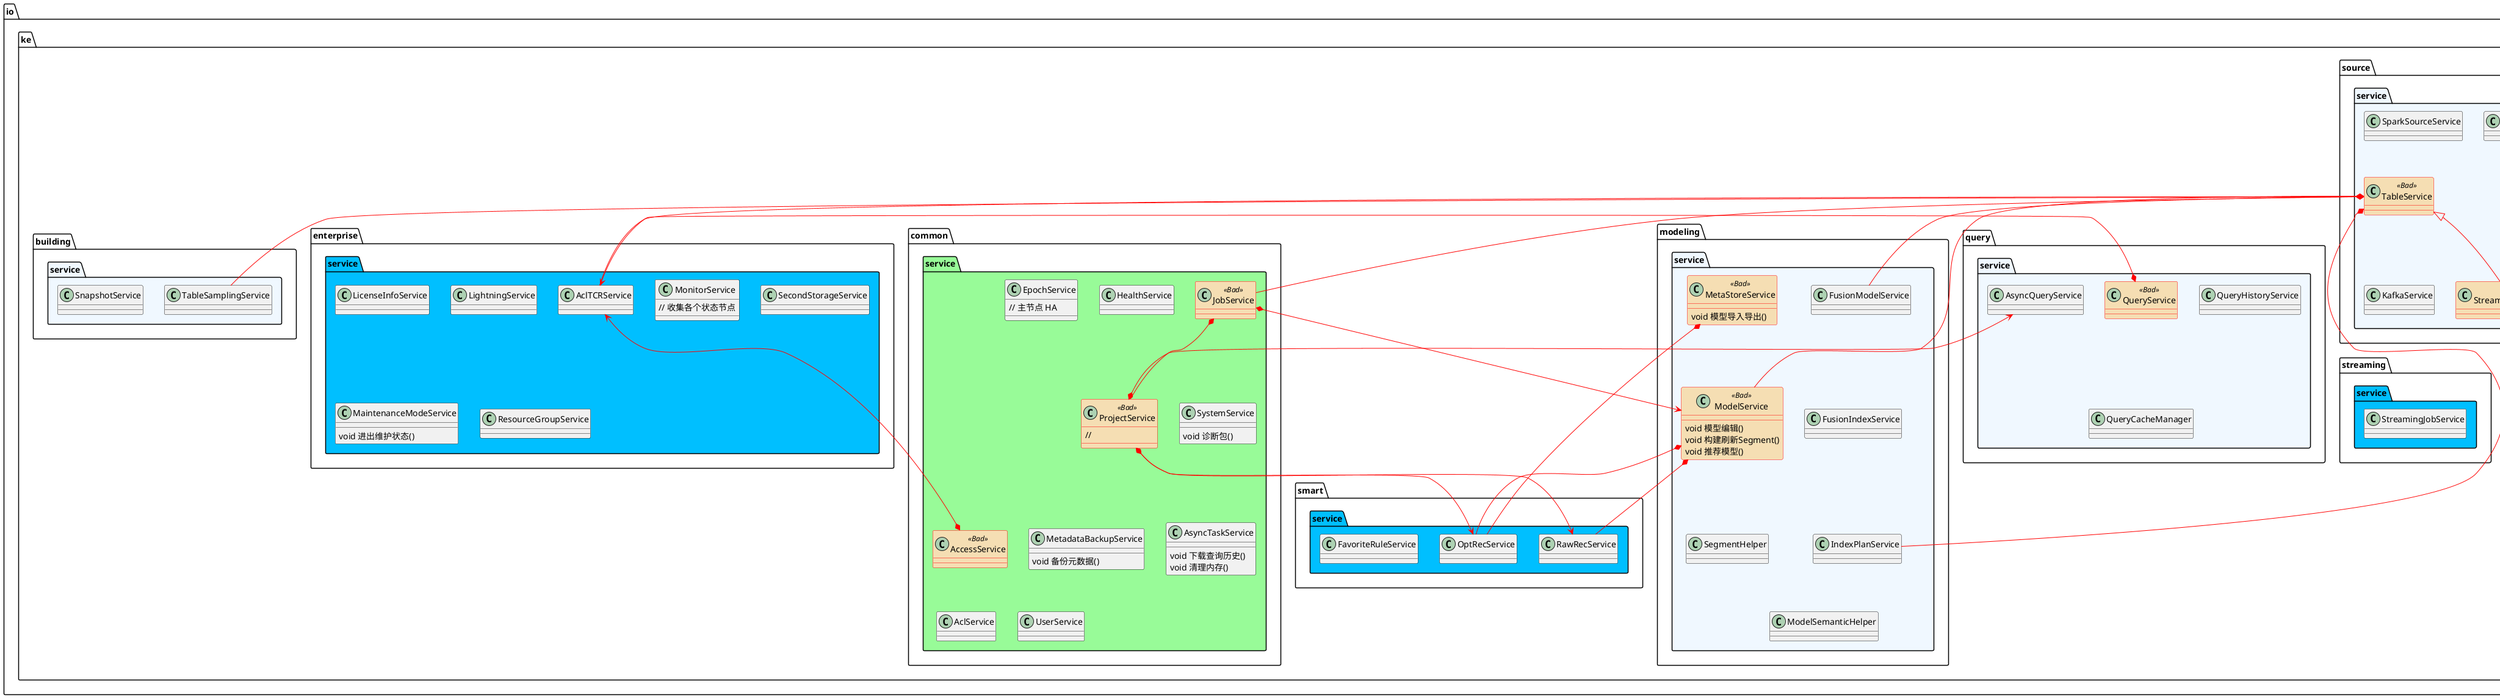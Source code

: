 @startuml
'https://plantuml.com/class-diagram


skinparam class {
    ArrowColor Red
    BackgroundColor<<Bad>> Wheat
    BorderColor<<Bad>> Red
}


note "蓝色表示非开源部分，白色和绿色表示开源部分" as N1

'together {

    namespace io.ke.common.service #palegreen {

        class ProjectService <<Bad>> {
            //
        }

        class EpochService {
            // 主节点 HA
        }

        class HealthService {

        }

        class SystemService {
            void 诊断包()
        }

        class MetadataBackupService {
            void 备份元数据()
        }

        class AsyncTaskService {
            void 下载查询历史()
            void 清理内存()
        }

        class JobService <<Bad>> {

        }

        class AccessService <<Bad>> {

        }



        ProjectService *-[hidden]- MetadataBackupService

        ProjectService *-[hidden]- AsyncTaskService

        ProjectService *-[hidden]-> io.ke.common.service.AccessService

        ProjectService *--> io.ke.query.service.AsyncQueryService

        ProjectService *-->  io.ke.smart.service.RawRecService

        ProjectService *--> io.ke.smart.service.OptRecService

        JobService *--> io.ke.modeling.service.ModelService

        JobService *-- io.ke.common.service.ProjectService


        AccessService *-[hidden]- AclService

        AccessService *-[hidden]- UserService

        AccessService *--> io.ke.enterprise.service.AclTCRService
    }

    namespace io.ke.source.service #aliceblue {


        class TableService <<Bad>> {

        }

        class TableExtService {

        }

        class KafkaService {

        }

        class SparkSourceService {

        }

        class StreamingTableService <<Bad>> {

        }


        TableService *-- io.ke.modeling.service.ModelService

        TableService *-- io.ke.modeling.service.FusionModelService

        TableService *-- io.ke.modeling.service.IndexPlanService

        TableService *-- io.ke.building.service.TableSamplingService


        TableService *-- io.ke.common.service.JobService

        TableService *-[hidden]- io.ke.source.service.KafkaService

        TableService *-- io.ke.enterprise.service.AclTCRService



        TableExtService *-[hidden]- TableService

        TableService <|-- StreamingTableService
    }

    namespace io.ke.modeling.service #aliceblue {

        class ModelService <<Bad>> {
            void 模型编辑()
            void 构建刷新Segment()
            void 推荐模型()
        }

        class MetaStoreService <<Bad>> {
            void 模型导入导出()
        }


        class IndexPlanService {


        }

        class ModelSemanticHelper {

        }


        class SegmentHelper {

        }

        class FusionModelService {

        }

        class FusionIndexService {

        }


        ModelService *-[hidden]- IndexPlanService

        ModelService *-[hidden]- SegmentHelper

        ModelService *-[hidden]- ModelSemanticHelper

        ModelService *-[hidden]- io.ke.common.service.ProjectService

        ModelService *-- io.ke.smart.service.RawRecService

        ModelService *-- io.ke.smart.service.OptRecService

        ModelService *-[hidden]- io.ke.common.service.AccessService

        IndexPlanService *-[hidden]- ModelSemanticHelper

        MetaStoreService *-[hidden]- ModelService

        MetaStoreService *-[hidden]- IndexPlanService

        MetaStoreService *-- io.ke.smart.service.OptRecService

        FusionIndexService *-[hidden]- IndexPlanService

        FusionModelService *-[hidden]- ModelService

    }


    namespace io.ke.building.service #aliceblue {

        class SnapshotService {

        }

        class TableSamplingService {

        }

        SnapshotService *-[hidden]- io.ke.source.service.TableService

    }


    namespace io.ke.query.service #aliceblue {

        class QueryService <<Bad>> {

        }

        class AsyncQueryService {

        }

        class QueryHistoryService {

        }

        QueryHistoryService *-[hidden]- AsyncTaskService


        QueryHistoryService *-[hidden]- io.ke.modeling.service.ModelService


        QueryService *-[hidden]- io.ke.common.service.AccessService


        QueryService *--> io.ke.enterprise.service.AclTCRService


        QueryService *-[hidden]- QueryCacheManager


    }


'=============================

'together {

    namespace io.ke.enterprise.service #deepskyblue {

        class LicenseInfoService {

        }

        class LightningService {

        }

        class MaintenanceModeService {
            void 进出维护状态()
        }

        class MonitorService {
            // 收集各个状态节点
        }

        class ResourceGroupService {

        }

        class SecondStorageService {

        }

        class AclTCRService {

        }



        MonitorService *-[hidden]- io.ke.common.service.ProjectService

        SecondStorageService *-[hidden]- io.ke.common.service.JobService

        AclTCRService *-[hidden]- io.ke.common.service.AccessService

        AclTCRService *-[hidden]- io.ke.common.service.ProjectService
    }

    namespace io.ke.smart.service #deepskyblue {

        class RawRecService {

        }


        class OptRecService {


        }

        class FavoriteRuleService {

        }


        OptRecService *-[hidden]- io.ke.modeling.service.ModelService

        OptRecService *-[hidden]- io.ke.modeling.service.IndexPlanService

    }

    namespace io.ke.streaming.service #deepskyblue {

        class StreamingJobService {

        }

        StreamingJobService *-[hidden]- io.ke.modeling.service.IndexPlanService
    }

'}




























' Following is DAO layer
'---------------------------------------------------------------------------------

'namespace io.ke.modeling.dao #66bbdd {
'
'    class NDataflowManager {
'
'
'    }
'
'
'    class NIndexPlanManager {
'
'
'    }
'
'    class NDataModelManager {
'
'    }
'
'}
'
'
'namespace io.ke.source.dao #66bbdd {
'
'    class NTableMetadataManager {
'
'    }
'}
'
'
'namespace io.ke.smart.dao {
'
'    class OptRecManagerV2 {
'
'    }
'}






@enduml